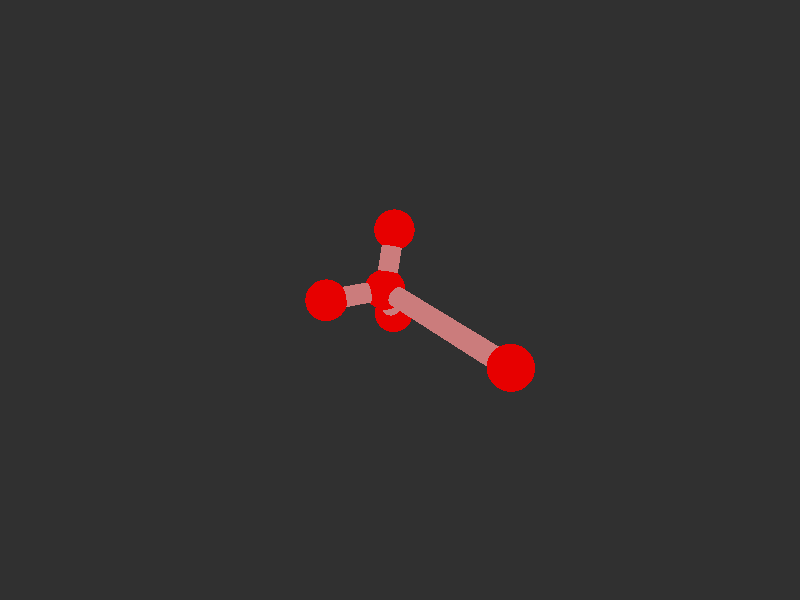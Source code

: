 #version 3.7; 
    global_settings { assumed_gamma 1.0 }
    

    camera {
    location  <20, 20, 20>
    right     x*image_width/image_height
    look_at   <0, 0, 0>
    angle 58
    }

    background { color rgb<1,1,1>*0.03 }


    light_source { <-20, 30, -25> color red 0.6 green 0.6 blue 0.6 }
    light_source { < 20, 30, -25> color red 0.6 green 0.6 blue 0.6 }
    
    #declare m = 1;
    union {

    union {
    sphere { m*<-0.23519098325339832,-0.12096368845384292,-1.274452367772639>, 1 }        
    sphere {  m*<0.43076256149703374,0.23509129115232968,6.99011998073717>, 1 }
    sphere {  m*<2.499517410752859,-0.018929713067468698,-2.503661893223819>, 1 }
    sphere {  m*<-1.8568063431462882,2.207510255964756,-2.248398133188606>, 1}
    sphere { m*<-1.5890191221084564,-2.6801816864391412,-2.058851848026033>, 1 }    

        pigment { color rgb<0.8,0,0>  }
    finish { ambient 0.1 diffuse 0.7 phong 1 }
    }    
    union {
    cylinder { m*<0.43076256149703374,0.23509129115232968,6.99011998073717>, <-0.23519098325339832,-0.12096368845384292,-1.274452367772639>, 0.5 }
    cylinder { m*<2.499517410752859,-0.018929713067468698,-2.503661893223819>, <-0.23519098325339832,-0.12096368845384292,-1.274452367772639>, 0.5}
    cylinder { m*<-1.8568063431462882,2.207510255964756,-2.248398133188606>, <-0.23519098325339832,-0.12096368845384292,-1.274452367772639>, 0.5 }
    cylinder {  m*<-1.5890191221084564,-2.6801816864391412,-2.058851848026033>, <-0.23519098325339832,-0.12096368845384292,-1.274452367772639>, 0.5}

    pigment { color rgb<0.6,.2,.2>  }
    finish { ambient 0.1 diffuse 0.7 phong 1 }    
    }
    
    // rotate <0, 0, 0>
    }
    #version 3.7; 
    global_settings { assumed_gamma 1.0 }
    

    camera {
    location  <20, 20, 20>
    right     x*image_width/image_height
    look_at   <0, 0, 0>
    angle 58
    }

    background { color rgb<1,1,1>*0.03 }


    light_source { <-20, 30, -25> color red 0.6 green 0.6 blue 0.6 }
    light_source { < 20, 30, -25> color red 0.6 green 0.6 blue 0.6 }
    
    #declare m = 1;
    union {

    union {
    sphere { m*<-0.23519098325339832,-0.12096368845384292,-1.274452367772639>, 1 }        
    sphere {  m*<0.43076256149703374,0.23509129115232968,6.99011998073717>, 1 }
    sphere {  m*<2.499517410752859,-0.018929713067468698,-2.503661893223819>, 1 }
    sphere {  m*<-1.8568063431462882,2.207510255964756,-2.248398133188606>, 1}
    sphere { m*<-1.5890191221084564,-2.6801816864391412,-2.058851848026033>, 1 }    

        pigment { color rgb<0.8,0,0>  }
    finish { ambient 0.1 diffuse 0.7 phong 1 }
    }    
    union {
    cylinder { m*<0.43076256149703374,0.23509129115232968,6.99011998073717>, <-0.23519098325339832,-0.12096368845384292,-1.274452367772639>, 0.5 }
    cylinder { m*<2.499517410752859,-0.018929713067468698,-2.503661893223819>, <-0.23519098325339832,-0.12096368845384292,-1.274452367772639>, 0.5}
    cylinder { m*<-1.8568063431462882,2.207510255964756,-2.248398133188606>, <-0.23519098325339832,-0.12096368845384292,-1.274452367772639>, 0.5 }
    cylinder {  m*<-1.5890191221084564,-2.6801816864391412,-2.058851848026033>, <-0.23519098325339832,-0.12096368845384292,-1.274452367772639>, 0.5}

    pigment { color rgb<0.6,.2,.2>  }
    finish { ambient 0.1 diffuse 0.7 phong 1 }    
    }
    
    // rotate <0, 0, 0>
    }
    